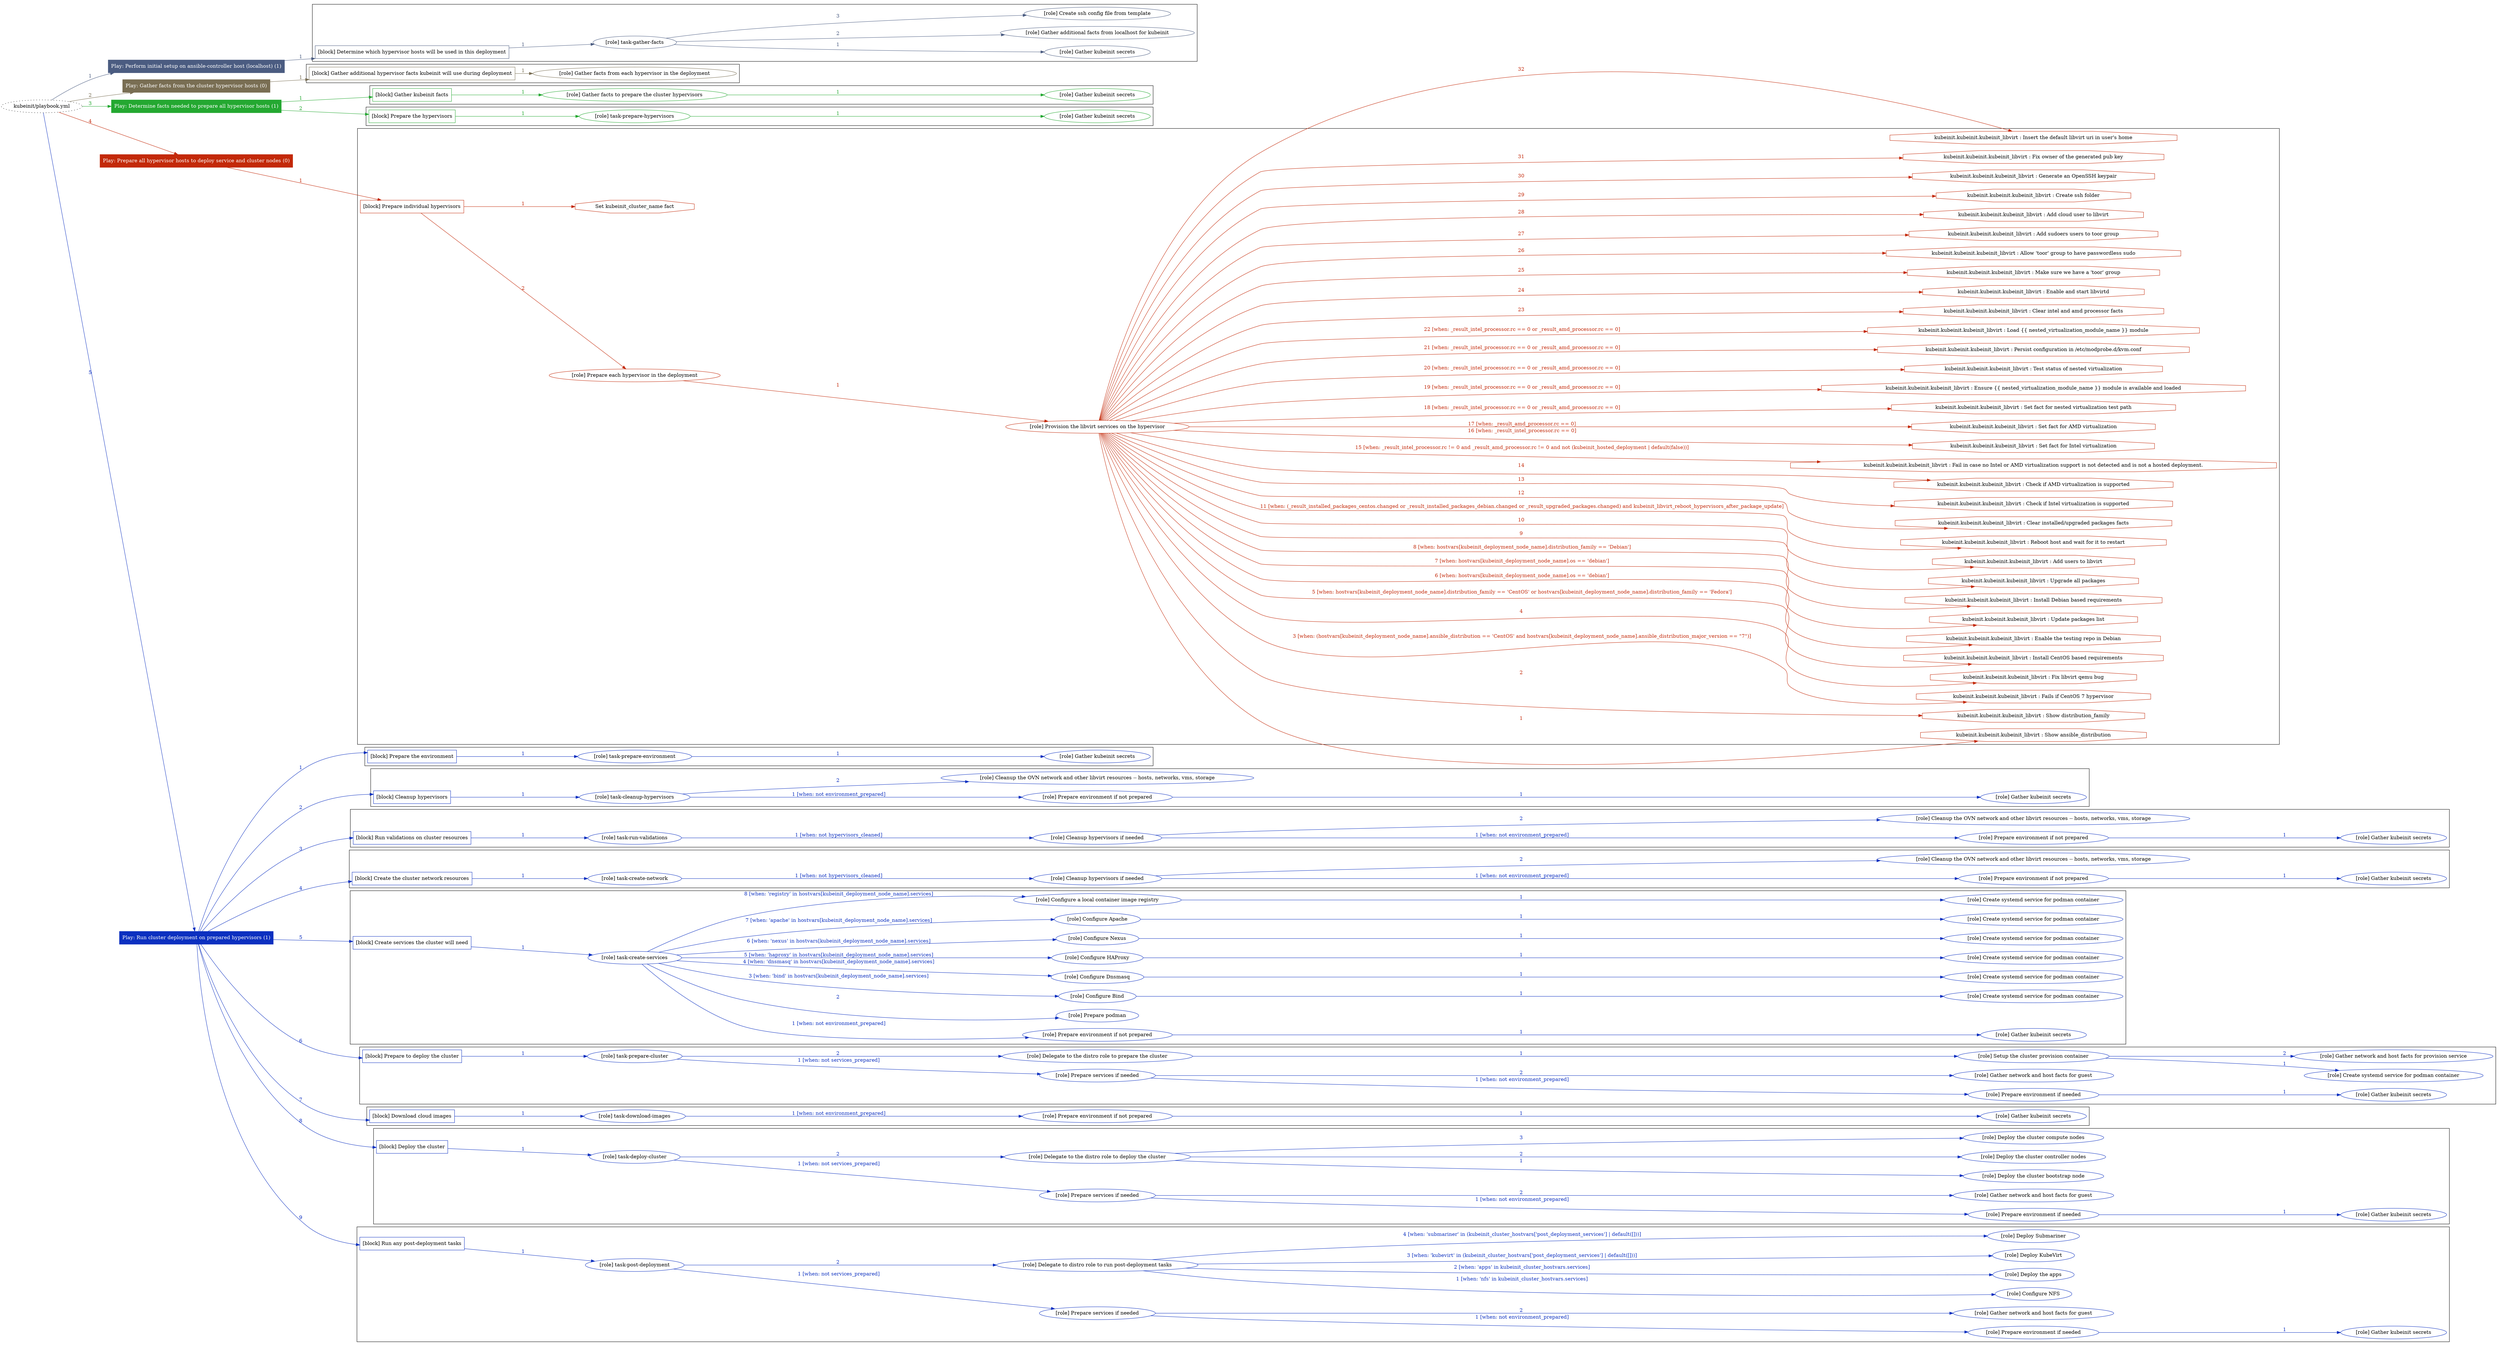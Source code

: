 digraph {
	graph [concentrate=true ordering=in rankdir=LR ratio=fill]
	edge [esep=5 sep=10]
	"kubeinit/playbook.yml" [URL="/home/runner/work/kubeinit/kubeinit/kubeinit/playbook.yml" id=playbook_d498d191 style=dotted]
	"kubeinit/playbook.yml" -> play_007fcd82 [label="1 " color="#4b5c81" fontcolor="#4b5c81" id=edge_80d670be labeltooltip="1 " tooltip="1 "]
	subgraph "Play: Perform initial setup on ansible-controller host (localhost) (1)" {
		play_007fcd82 [label="Play: Perform initial setup on ansible-controller host (localhost) (1)" URL="/home/runner/work/kubeinit/kubeinit/kubeinit/playbook.yml" color="#4b5c81" fontcolor="#ffffff" id=play_007fcd82 shape=box style=filled tooltip=localhost]
		play_007fcd82 -> block_f769d55e [label=1 color="#4b5c81" fontcolor="#4b5c81" id=edge_1bd94d0e labeltooltip=1 tooltip=1]
		subgraph cluster_block_f769d55e {
			block_f769d55e [label="[block] Determine which hypervisor hosts will be used in this deployment" URL="/home/runner/work/kubeinit/kubeinit/kubeinit/playbook.yml" color="#4b5c81" id=block_f769d55e labeltooltip="Determine which hypervisor hosts will be used in this deployment" shape=box tooltip="Determine which hypervisor hosts will be used in this deployment"]
			block_f769d55e -> role_6f7d7a9a [label="1 " color="#4b5c81" fontcolor="#4b5c81" id=edge_ce8bd10f labeltooltip="1 " tooltip="1 "]
			subgraph "task-gather-facts" {
				role_6f7d7a9a [label="[role] task-gather-facts" URL="/home/runner/work/kubeinit/kubeinit/kubeinit/playbook.yml" color="#4b5c81" id=role_6f7d7a9a tooltip="task-gather-facts"]
				role_6f7d7a9a -> role_5cd033b8 [label="1 " color="#4b5c81" fontcolor="#4b5c81" id=edge_65e26404 labeltooltip="1 " tooltip="1 "]
				subgraph "Gather kubeinit secrets" {
					role_5cd033b8 [label="[role] Gather kubeinit secrets" URL="/home/runner/.ansible/collections/ansible_collections/kubeinit/kubeinit/roles/kubeinit_prepare/tasks/build_hypervisors_group.yml" color="#4b5c81" id=role_5cd033b8 tooltip="Gather kubeinit secrets"]
				}
				role_6f7d7a9a -> role_37ad9c25 [label="2 " color="#4b5c81" fontcolor="#4b5c81" id=edge_1c678441 labeltooltip="2 " tooltip="2 "]
				subgraph "Gather additional facts from localhost for kubeinit" {
					role_37ad9c25 [label="[role] Gather additional facts from localhost for kubeinit" URL="/home/runner/.ansible/collections/ansible_collections/kubeinit/kubeinit/roles/kubeinit_prepare/tasks/build_hypervisors_group.yml" color="#4b5c81" id=role_37ad9c25 tooltip="Gather additional facts from localhost for kubeinit"]
				}
				role_6f7d7a9a -> role_a348fd72 [label="3 " color="#4b5c81" fontcolor="#4b5c81" id=edge_296e8cbc labeltooltip="3 " tooltip="3 "]
				subgraph "Create ssh config file from template" {
					role_a348fd72 [label="[role] Create ssh config file from template" URL="/home/runner/.ansible/collections/ansible_collections/kubeinit/kubeinit/roles/kubeinit_prepare/tasks/build_hypervisors_group.yml" color="#4b5c81" id=role_a348fd72 tooltip="Create ssh config file from template"]
				}
			}
		}
	}
	"kubeinit/playbook.yml" -> play_5fd25e50 [label="2 " color="#796e53" fontcolor="#796e53" id=edge_27be8704 labeltooltip="2 " tooltip="2 "]
	subgraph "Play: Gather facts from the cluster hypervisor hosts (0)" {
		play_5fd25e50 [label="Play: Gather facts from the cluster hypervisor hosts (0)" URL="/home/runner/work/kubeinit/kubeinit/kubeinit/playbook.yml" color="#796e53" fontcolor="#ffffff" id=play_5fd25e50 shape=box style=filled tooltip="Play: Gather facts from the cluster hypervisor hosts (0)"]
		play_5fd25e50 -> block_3e799afa [label=1 color="#796e53" fontcolor="#796e53" id=edge_45b775e2 labeltooltip=1 tooltip=1]
		subgraph cluster_block_3e799afa {
			block_3e799afa [label="[block] Gather additional hypervisor facts kubeinit will use during deployment" URL="/home/runner/work/kubeinit/kubeinit/kubeinit/playbook.yml" color="#796e53" id=block_3e799afa labeltooltip="Gather additional hypervisor facts kubeinit will use during deployment" shape=box tooltip="Gather additional hypervisor facts kubeinit will use during deployment"]
			block_3e799afa -> role_c8706c89 [label="1 " color="#796e53" fontcolor="#796e53" id=edge_a1b53287 labeltooltip="1 " tooltip="1 "]
			subgraph "Gather facts from each hypervisor in the deployment" {
				role_c8706c89 [label="[role] Gather facts from each hypervisor in the deployment" URL="/home/runner/work/kubeinit/kubeinit/kubeinit/playbook.yml" color="#796e53" id=role_c8706c89 tooltip="Gather facts from each hypervisor in the deployment"]
			}
		}
	}
	"kubeinit/playbook.yml" -> play_6ae8b2aa [label="3 " color="#24a831" fontcolor="#24a831" id=edge_ebeaae97 labeltooltip="3 " tooltip="3 "]
	subgraph "Play: Determine facts needed to prepare all hypervisor hosts (1)" {
		play_6ae8b2aa [label="Play: Determine facts needed to prepare all hypervisor hosts (1)" URL="/home/runner/work/kubeinit/kubeinit/kubeinit/playbook.yml" color="#24a831" fontcolor="#ffffff" id=play_6ae8b2aa shape=box style=filled tooltip=localhost]
		play_6ae8b2aa -> block_03b069ae [label=1 color="#24a831" fontcolor="#24a831" id=edge_99cbe439 labeltooltip=1 tooltip=1]
		subgraph cluster_block_03b069ae {
			block_03b069ae [label="[block] Gather kubeinit facts" URL="/home/runner/work/kubeinit/kubeinit/kubeinit/playbook.yml" color="#24a831" id=block_03b069ae labeltooltip="Gather kubeinit facts" shape=box tooltip="Gather kubeinit facts"]
			block_03b069ae -> role_d39c5058 [label="1 " color="#24a831" fontcolor="#24a831" id=edge_0b281680 labeltooltip="1 " tooltip="1 "]
			subgraph "Gather facts to prepare the cluster hypervisors" {
				role_d39c5058 [label="[role] Gather facts to prepare the cluster hypervisors" URL="/home/runner/work/kubeinit/kubeinit/kubeinit/playbook.yml" color="#24a831" id=role_d39c5058 tooltip="Gather facts to prepare the cluster hypervisors"]
				role_d39c5058 -> role_d0ec6fdd [label="1 " color="#24a831" fontcolor="#24a831" id=edge_5854800b labeltooltip="1 " tooltip="1 "]
				subgraph "Gather kubeinit secrets" {
					role_d0ec6fdd [label="[role] Gather kubeinit secrets" URL="/home/runner/.ansible/collections/ansible_collections/kubeinit/kubeinit/roles/kubeinit_prepare/tasks/gather_kubeinit_facts.yml" color="#24a831" id=role_d0ec6fdd tooltip="Gather kubeinit secrets"]
				}
			}
		}
		play_6ae8b2aa -> block_993dbf7b [label=2 color="#24a831" fontcolor="#24a831" id=edge_817a9a6a labeltooltip=2 tooltip=2]
		subgraph cluster_block_993dbf7b {
			block_993dbf7b [label="[block] Prepare the hypervisors" URL="/home/runner/work/kubeinit/kubeinit/kubeinit/playbook.yml" color="#24a831" id=block_993dbf7b labeltooltip="Prepare the hypervisors" shape=box tooltip="Prepare the hypervisors"]
			block_993dbf7b -> role_f415c561 [label="1 " color="#24a831" fontcolor="#24a831" id=edge_78cd0378 labeltooltip="1 " tooltip="1 "]
			subgraph "task-prepare-hypervisors" {
				role_f415c561 [label="[role] task-prepare-hypervisors" URL="/home/runner/work/kubeinit/kubeinit/kubeinit/playbook.yml" color="#24a831" id=role_f415c561 tooltip="task-prepare-hypervisors"]
				role_f415c561 -> role_6a627c33 [label="1 " color="#24a831" fontcolor="#24a831" id=edge_f34c4f7d labeltooltip="1 " tooltip="1 "]
				subgraph "Gather kubeinit secrets" {
					role_6a627c33 [label="[role] Gather kubeinit secrets" URL="/home/runner/.ansible/collections/ansible_collections/kubeinit/kubeinit/roles/kubeinit_prepare/tasks/gather_kubeinit_facts.yml" color="#24a831" id=role_6a627c33 tooltip="Gather kubeinit secrets"]
				}
			}
		}
	}
	"kubeinit/playbook.yml" -> play_b3ab64b7 [label="4 " color="#c32909" fontcolor="#c32909" id=edge_17e6fdda labeltooltip="4 " tooltip="4 "]
	subgraph "Play: Prepare all hypervisor hosts to deploy service and cluster nodes (0)" {
		play_b3ab64b7 [label="Play: Prepare all hypervisor hosts to deploy service and cluster nodes (0)" URL="/home/runner/work/kubeinit/kubeinit/kubeinit/playbook.yml" color="#c32909" fontcolor="#ffffff" id=play_b3ab64b7 shape=box style=filled tooltip="Play: Prepare all hypervisor hosts to deploy service and cluster nodes (0)"]
		play_b3ab64b7 -> block_b7fa4108 [label=1 color="#c32909" fontcolor="#c32909" id=edge_21fe7da2 labeltooltip=1 tooltip=1]
		subgraph cluster_block_b7fa4108 {
			block_b7fa4108 [label="[block] Prepare individual hypervisors" URL="/home/runner/work/kubeinit/kubeinit/kubeinit/playbook.yml" color="#c32909" id=block_b7fa4108 labeltooltip="Prepare individual hypervisors" shape=box tooltip="Prepare individual hypervisors"]
			block_b7fa4108 -> role_bcc8ffb6 [label="2 " color="#c32909" fontcolor="#c32909" id=edge_4d602d19 labeltooltip="2 " tooltip="2 "]
			subgraph "Prepare each hypervisor in the deployment" {
				role_bcc8ffb6 [label="[role] Prepare each hypervisor in the deployment" URL="/home/runner/work/kubeinit/kubeinit/kubeinit/playbook.yml" color="#c32909" id=role_bcc8ffb6 tooltip="Prepare each hypervisor in the deployment"]
				role_bcc8ffb6 -> role_2a81415c [label="1 " color="#c32909" fontcolor="#c32909" id=edge_ce414ba3 labeltooltip="1 " tooltip="1 "]
				subgraph "Provision the libvirt services on the hypervisor" {
					role_2a81415c [label="[role] Provision the libvirt services on the hypervisor" URL="/home/runner/.ansible/collections/ansible_collections/kubeinit/kubeinit/roles/kubeinit_prepare/tasks/prepare_hypervisor.yml" color="#c32909" id=role_2a81415c tooltip="Provision the libvirt services on the hypervisor"]
					task_77d30b8d [label="kubeinit.kubeinit.kubeinit_libvirt : Show ansible_distribution" URL="/home/runner/.ansible/collections/ansible_collections/kubeinit/kubeinit/roles/kubeinit_libvirt/tasks/main.yml" color="#c32909" id=task_77d30b8d shape=octagon tooltip="kubeinit.kubeinit.kubeinit_libvirt : Show ansible_distribution"]
					role_2a81415c -> task_77d30b8d [label="1 " color="#c32909" fontcolor="#c32909" id=edge_5308bf38 labeltooltip="1 " tooltip="1 "]
					task_fdd06974 [label="kubeinit.kubeinit.kubeinit_libvirt : Show distribution_family" URL="/home/runner/.ansible/collections/ansible_collections/kubeinit/kubeinit/roles/kubeinit_libvirt/tasks/main.yml" color="#c32909" id=task_fdd06974 shape=octagon tooltip="kubeinit.kubeinit.kubeinit_libvirt : Show distribution_family"]
					role_2a81415c -> task_fdd06974 [label="2 " color="#c32909" fontcolor="#c32909" id=edge_c93a57fd labeltooltip="2 " tooltip="2 "]
					task_0cc748d3 [label="kubeinit.kubeinit.kubeinit_libvirt : Fails if CentOS 7 hypervisor" URL="/home/runner/.ansible/collections/ansible_collections/kubeinit/kubeinit/roles/kubeinit_libvirt/tasks/main.yml" color="#c32909" id=task_0cc748d3 shape=octagon tooltip="kubeinit.kubeinit.kubeinit_libvirt : Fails if CentOS 7 hypervisor"]
					role_2a81415c -> task_0cc748d3 [label="3 [when: (hostvars[kubeinit_deployment_node_name].ansible_distribution == 'CentOS' and hostvars[kubeinit_deployment_node_name].ansible_distribution_major_version == \"7\")]" color="#c32909" fontcolor="#c32909" id=edge_a56bd309 labeltooltip="3 [when: (hostvars[kubeinit_deployment_node_name].ansible_distribution == 'CentOS' and hostvars[kubeinit_deployment_node_name].ansible_distribution_major_version == \"7\")]" tooltip="3 [when: (hostvars[kubeinit_deployment_node_name].ansible_distribution == 'CentOS' and hostvars[kubeinit_deployment_node_name].ansible_distribution_major_version == \"7\")]"]
					task_e2a6ce28 [label="kubeinit.kubeinit.kubeinit_libvirt : Fix libvirt qemu bug" URL="/home/runner/.ansible/collections/ansible_collections/kubeinit/kubeinit/roles/kubeinit_libvirt/tasks/main.yml" color="#c32909" id=task_e2a6ce28 shape=octagon tooltip="kubeinit.kubeinit.kubeinit_libvirt : Fix libvirt qemu bug"]
					role_2a81415c -> task_e2a6ce28 [label="4 " color="#c32909" fontcolor="#c32909" id=edge_cff273cd labeltooltip="4 " tooltip="4 "]
					task_08d9f06d [label="kubeinit.kubeinit.kubeinit_libvirt : Install CentOS based requirements" URL="/home/runner/.ansible/collections/ansible_collections/kubeinit/kubeinit/roles/kubeinit_libvirt/tasks/main.yml" color="#c32909" id=task_08d9f06d shape=octagon tooltip="kubeinit.kubeinit.kubeinit_libvirt : Install CentOS based requirements"]
					role_2a81415c -> task_08d9f06d [label="5 [when: hostvars[kubeinit_deployment_node_name].distribution_family == 'CentOS' or hostvars[kubeinit_deployment_node_name].distribution_family == 'Fedora']" color="#c32909" fontcolor="#c32909" id=edge_3c6b11f8 labeltooltip="5 [when: hostvars[kubeinit_deployment_node_name].distribution_family == 'CentOS' or hostvars[kubeinit_deployment_node_name].distribution_family == 'Fedora']" tooltip="5 [when: hostvars[kubeinit_deployment_node_name].distribution_family == 'CentOS' or hostvars[kubeinit_deployment_node_name].distribution_family == 'Fedora']"]
					task_8c925669 [label="kubeinit.kubeinit.kubeinit_libvirt : Enable the testing repo in Debian" URL="/home/runner/.ansible/collections/ansible_collections/kubeinit/kubeinit/roles/kubeinit_libvirt/tasks/main.yml" color="#c32909" id=task_8c925669 shape=octagon tooltip="kubeinit.kubeinit.kubeinit_libvirt : Enable the testing repo in Debian"]
					role_2a81415c -> task_8c925669 [label="6 [when: hostvars[kubeinit_deployment_node_name].os == 'debian']" color="#c32909" fontcolor="#c32909" id=edge_a3e2055f labeltooltip="6 [when: hostvars[kubeinit_deployment_node_name].os == 'debian']" tooltip="6 [when: hostvars[kubeinit_deployment_node_name].os == 'debian']"]
					task_43ac2db6 [label="kubeinit.kubeinit.kubeinit_libvirt : Update packages list" URL="/home/runner/.ansible/collections/ansible_collections/kubeinit/kubeinit/roles/kubeinit_libvirt/tasks/main.yml" color="#c32909" id=task_43ac2db6 shape=octagon tooltip="kubeinit.kubeinit.kubeinit_libvirt : Update packages list"]
					role_2a81415c -> task_43ac2db6 [label="7 [when: hostvars[kubeinit_deployment_node_name].os == 'debian']" color="#c32909" fontcolor="#c32909" id=edge_0fbbf0c0 labeltooltip="7 [when: hostvars[kubeinit_deployment_node_name].os == 'debian']" tooltip="7 [when: hostvars[kubeinit_deployment_node_name].os == 'debian']"]
					task_ddd5d1e7 [label="kubeinit.kubeinit.kubeinit_libvirt : Install Debian based requirements" URL="/home/runner/.ansible/collections/ansible_collections/kubeinit/kubeinit/roles/kubeinit_libvirt/tasks/main.yml" color="#c32909" id=task_ddd5d1e7 shape=octagon tooltip="kubeinit.kubeinit.kubeinit_libvirt : Install Debian based requirements"]
					role_2a81415c -> task_ddd5d1e7 [label="8 [when: hostvars[kubeinit_deployment_node_name].distribution_family == 'Debian']" color="#c32909" fontcolor="#c32909" id=edge_6ca0b291 labeltooltip="8 [when: hostvars[kubeinit_deployment_node_name].distribution_family == 'Debian']" tooltip="8 [when: hostvars[kubeinit_deployment_node_name].distribution_family == 'Debian']"]
					task_f7eaaa53 [label="kubeinit.kubeinit.kubeinit_libvirt : Upgrade all packages" URL="/home/runner/.ansible/collections/ansible_collections/kubeinit/kubeinit/roles/kubeinit_libvirt/tasks/main.yml" color="#c32909" id=task_f7eaaa53 shape=octagon tooltip="kubeinit.kubeinit.kubeinit_libvirt : Upgrade all packages"]
					role_2a81415c -> task_f7eaaa53 [label="9 " color="#c32909" fontcolor="#c32909" id=edge_ff3644a4 labeltooltip="9 " tooltip="9 "]
					task_d019a3df [label="kubeinit.kubeinit.kubeinit_libvirt : Add users to libvirt" URL="/home/runner/.ansible/collections/ansible_collections/kubeinit/kubeinit/roles/kubeinit_libvirt/tasks/main.yml" color="#c32909" id=task_d019a3df shape=octagon tooltip="kubeinit.kubeinit.kubeinit_libvirt : Add users to libvirt"]
					role_2a81415c -> task_d019a3df [label="10 " color="#c32909" fontcolor="#c32909" id=edge_e7de71a5 labeltooltip="10 " tooltip="10 "]
					task_98ec981a [label="kubeinit.kubeinit.kubeinit_libvirt : Reboot host and wait for it to restart" URL="/home/runner/.ansible/collections/ansible_collections/kubeinit/kubeinit/roles/kubeinit_libvirt/tasks/main.yml" color="#c32909" id=task_98ec981a shape=octagon tooltip="kubeinit.kubeinit.kubeinit_libvirt : Reboot host and wait for it to restart"]
					role_2a81415c -> task_98ec981a [label="11 [when: (_result_installed_packages_centos.changed or _result_installed_packages_debian.changed or _result_upgraded_packages.changed) and kubeinit_libvirt_reboot_hypervisors_after_package_update]" color="#c32909" fontcolor="#c32909" id=edge_5a102ece labeltooltip="11 [when: (_result_installed_packages_centos.changed or _result_installed_packages_debian.changed or _result_upgraded_packages.changed) and kubeinit_libvirt_reboot_hypervisors_after_package_update]" tooltip="11 [when: (_result_installed_packages_centos.changed or _result_installed_packages_debian.changed or _result_upgraded_packages.changed) and kubeinit_libvirt_reboot_hypervisors_after_package_update]"]
					task_28e00453 [label="kubeinit.kubeinit.kubeinit_libvirt : Clear installed/upgraded packages facts" URL="/home/runner/.ansible/collections/ansible_collections/kubeinit/kubeinit/roles/kubeinit_libvirt/tasks/main.yml" color="#c32909" id=task_28e00453 shape=octagon tooltip="kubeinit.kubeinit.kubeinit_libvirt : Clear installed/upgraded packages facts"]
					role_2a81415c -> task_28e00453 [label="12 " color="#c32909" fontcolor="#c32909" id=edge_dda76cc7 labeltooltip="12 " tooltip="12 "]
					task_3d06803e [label="kubeinit.kubeinit.kubeinit_libvirt : Check if Intel virtualization is supported" URL="/home/runner/.ansible/collections/ansible_collections/kubeinit/kubeinit/roles/kubeinit_libvirt/tasks/main.yml" color="#c32909" id=task_3d06803e shape=octagon tooltip="kubeinit.kubeinit.kubeinit_libvirt : Check if Intel virtualization is supported"]
					role_2a81415c -> task_3d06803e [label="13 " color="#c32909" fontcolor="#c32909" id=edge_e7d22f52 labeltooltip="13 " tooltip="13 "]
					task_313a4819 [label="kubeinit.kubeinit.kubeinit_libvirt : Check if AMD virtualization is supported" URL="/home/runner/.ansible/collections/ansible_collections/kubeinit/kubeinit/roles/kubeinit_libvirt/tasks/main.yml" color="#c32909" id=task_313a4819 shape=octagon tooltip="kubeinit.kubeinit.kubeinit_libvirt : Check if AMD virtualization is supported"]
					role_2a81415c -> task_313a4819 [label="14 " color="#c32909" fontcolor="#c32909" id=edge_52ec5946 labeltooltip="14 " tooltip="14 "]
					task_5770a7f5 [label="kubeinit.kubeinit.kubeinit_libvirt : Fail in case no Intel or AMD virtualization support is not detected and is not a hosted deployment." URL="/home/runner/.ansible/collections/ansible_collections/kubeinit/kubeinit/roles/kubeinit_libvirt/tasks/main.yml" color="#c32909" id=task_5770a7f5 shape=octagon tooltip="kubeinit.kubeinit.kubeinit_libvirt : Fail in case no Intel or AMD virtualization support is not detected and is not a hosted deployment."]
					role_2a81415c -> task_5770a7f5 [label="15 [when: _result_intel_processor.rc != 0 and _result_amd_processor.rc != 0 and not (kubeinit_hosted_deployment | default(false))]" color="#c32909" fontcolor="#c32909" id=edge_8c70a986 labeltooltip="15 [when: _result_intel_processor.rc != 0 and _result_amd_processor.rc != 0 and not (kubeinit_hosted_deployment | default(false))]" tooltip="15 [when: _result_intel_processor.rc != 0 and _result_amd_processor.rc != 0 and not (kubeinit_hosted_deployment | default(false))]"]
					task_70939df7 [label="kubeinit.kubeinit.kubeinit_libvirt : Set fact for Intel virtualization" URL="/home/runner/.ansible/collections/ansible_collections/kubeinit/kubeinit/roles/kubeinit_libvirt/tasks/main.yml" color="#c32909" id=task_70939df7 shape=octagon tooltip="kubeinit.kubeinit.kubeinit_libvirt : Set fact for Intel virtualization"]
					role_2a81415c -> task_70939df7 [label="16 [when: _result_intel_processor.rc == 0]" color="#c32909" fontcolor="#c32909" id=edge_58659e3d labeltooltip="16 [when: _result_intel_processor.rc == 0]" tooltip="16 [when: _result_intel_processor.rc == 0]"]
					task_56539c60 [label="kubeinit.kubeinit.kubeinit_libvirt : Set fact for AMD virtualization" URL="/home/runner/.ansible/collections/ansible_collections/kubeinit/kubeinit/roles/kubeinit_libvirt/tasks/main.yml" color="#c32909" id=task_56539c60 shape=octagon tooltip="kubeinit.kubeinit.kubeinit_libvirt : Set fact for AMD virtualization"]
					role_2a81415c -> task_56539c60 [label="17 [when: _result_amd_processor.rc == 0]" color="#c32909" fontcolor="#c32909" id=edge_33bc0a2f labeltooltip="17 [when: _result_amd_processor.rc == 0]" tooltip="17 [when: _result_amd_processor.rc == 0]"]
					task_18102642 [label="kubeinit.kubeinit.kubeinit_libvirt : Set fact for nested virtualization test path" URL="/home/runner/.ansible/collections/ansible_collections/kubeinit/kubeinit/roles/kubeinit_libvirt/tasks/main.yml" color="#c32909" id=task_18102642 shape=octagon tooltip="kubeinit.kubeinit.kubeinit_libvirt : Set fact for nested virtualization test path"]
					role_2a81415c -> task_18102642 [label="18 [when: _result_intel_processor.rc == 0 or _result_amd_processor.rc == 0]" color="#c32909" fontcolor="#c32909" id=edge_7eadae0c labeltooltip="18 [when: _result_intel_processor.rc == 0 or _result_amd_processor.rc == 0]" tooltip="18 [when: _result_intel_processor.rc == 0 or _result_amd_processor.rc == 0]"]
					task_10ccd916 [label="kubeinit.kubeinit.kubeinit_libvirt : Ensure {{ nested_virtualization_module_name }} module is available and loaded" URL="/home/runner/.ansible/collections/ansible_collections/kubeinit/kubeinit/roles/kubeinit_libvirt/tasks/main.yml" color="#c32909" id=task_10ccd916 shape=octagon tooltip="kubeinit.kubeinit.kubeinit_libvirt : Ensure {{ nested_virtualization_module_name }} module is available and loaded"]
					role_2a81415c -> task_10ccd916 [label="19 [when: _result_intel_processor.rc == 0 or _result_amd_processor.rc == 0]" color="#c32909" fontcolor="#c32909" id=edge_8cbbf9ce labeltooltip="19 [when: _result_intel_processor.rc == 0 or _result_amd_processor.rc == 0]" tooltip="19 [when: _result_intel_processor.rc == 0 or _result_amd_processor.rc == 0]"]
					task_dba0b163 [label="kubeinit.kubeinit.kubeinit_libvirt : Test status of nested virtualization" URL="/home/runner/.ansible/collections/ansible_collections/kubeinit/kubeinit/roles/kubeinit_libvirt/tasks/main.yml" color="#c32909" id=task_dba0b163 shape=octagon tooltip="kubeinit.kubeinit.kubeinit_libvirt : Test status of nested virtualization"]
					role_2a81415c -> task_dba0b163 [label="20 [when: _result_intel_processor.rc == 0 or _result_amd_processor.rc == 0]" color="#c32909" fontcolor="#c32909" id=edge_7f27c9b9 labeltooltip="20 [when: _result_intel_processor.rc == 0 or _result_amd_processor.rc == 0]" tooltip="20 [when: _result_intel_processor.rc == 0 or _result_amd_processor.rc == 0]"]
					task_6b963c2f [label="kubeinit.kubeinit.kubeinit_libvirt : Persist configuration in /etc/modprobe.d/kvm.conf" URL="/home/runner/.ansible/collections/ansible_collections/kubeinit/kubeinit/roles/kubeinit_libvirt/tasks/main.yml" color="#c32909" id=task_6b963c2f shape=octagon tooltip="kubeinit.kubeinit.kubeinit_libvirt : Persist configuration in /etc/modprobe.d/kvm.conf"]
					role_2a81415c -> task_6b963c2f [label="21 [when: _result_intel_processor.rc == 0 or _result_amd_processor.rc == 0]" color="#c32909" fontcolor="#c32909" id=edge_594567c5 labeltooltip="21 [when: _result_intel_processor.rc == 0 or _result_amd_processor.rc == 0]" tooltip="21 [when: _result_intel_processor.rc == 0 or _result_amd_processor.rc == 0]"]
					task_3a772a70 [label="kubeinit.kubeinit.kubeinit_libvirt : Load {{ nested_virtualization_module_name }} module" URL="/home/runner/.ansible/collections/ansible_collections/kubeinit/kubeinit/roles/kubeinit_libvirt/tasks/main.yml" color="#c32909" id=task_3a772a70 shape=octagon tooltip="kubeinit.kubeinit.kubeinit_libvirt : Load {{ nested_virtualization_module_name }} module"]
					role_2a81415c -> task_3a772a70 [label="22 [when: _result_intel_processor.rc == 0 or _result_amd_processor.rc == 0]" color="#c32909" fontcolor="#c32909" id=edge_e08bb39c labeltooltip="22 [when: _result_intel_processor.rc == 0 or _result_amd_processor.rc == 0]" tooltip="22 [when: _result_intel_processor.rc == 0 or _result_amd_processor.rc == 0]"]
					task_4902b860 [label="kubeinit.kubeinit.kubeinit_libvirt : Clear intel and amd processor facts" URL="/home/runner/.ansible/collections/ansible_collections/kubeinit/kubeinit/roles/kubeinit_libvirt/tasks/main.yml" color="#c32909" id=task_4902b860 shape=octagon tooltip="kubeinit.kubeinit.kubeinit_libvirt : Clear intel and amd processor facts"]
					role_2a81415c -> task_4902b860 [label="23 " color="#c32909" fontcolor="#c32909" id=edge_5f609db5 labeltooltip="23 " tooltip="23 "]
					task_ac68cfd8 [label="kubeinit.kubeinit.kubeinit_libvirt : Enable and start libvirtd" URL="/home/runner/.ansible/collections/ansible_collections/kubeinit/kubeinit/roles/kubeinit_libvirt/tasks/main.yml" color="#c32909" id=task_ac68cfd8 shape=octagon tooltip="kubeinit.kubeinit.kubeinit_libvirt : Enable and start libvirtd"]
					role_2a81415c -> task_ac68cfd8 [label="24 " color="#c32909" fontcolor="#c32909" id=edge_c94ea638 labeltooltip="24 " tooltip="24 "]
					task_f5a10103 [label="kubeinit.kubeinit.kubeinit_libvirt : Make sure we have a 'toor' group" URL="/home/runner/.ansible/collections/ansible_collections/kubeinit/kubeinit/roles/kubeinit_libvirt/tasks/60_create_cloud_user.yml" color="#c32909" id=task_f5a10103 shape=octagon tooltip="kubeinit.kubeinit.kubeinit_libvirt : Make sure we have a 'toor' group"]
					role_2a81415c -> task_f5a10103 [label="25 " color="#c32909" fontcolor="#c32909" id=edge_807dddcd labeltooltip="25 " tooltip="25 "]
					task_17f57c5d [label="kubeinit.kubeinit.kubeinit_libvirt : Allow 'toor' group to have passwordless sudo" URL="/home/runner/.ansible/collections/ansible_collections/kubeinit/kubeinit/roles/kubeinit_libvirt/tasks/60_create_cloud_user.yml" color="#c32909" id=task_17f57c5d shape=octagon tooltip="kubeinit.kubeinit.kubeinit_libvirt : Allow 'toor' group to have passwordless sudo"]
					role_2a81415c -> task_17f57c5d [label="26 " color="#c32909" fontcolor="#c32909" id=edge_11d98d15 labeltooltip="26 " tooltip="26 "]
					task_95b839f2 [label="kubeinit.kubeinit.kubeinit_libvirt : Add sudoers users to toor group" URL="/home/runner/.ansible/collections/ansible_collections/kubeinit/kubeinit/roles/kubeinit_libvirt/tasks/60_create_cloud_user.yml" color="#c32909" id=task_95b839f2 shape=octagon tooltip="kubeinit.kubeinit.kubeinit_libvirt : Add sudoers users to toor group"]
					role_2a81415c -> task_95b839f2 [label="27 " color="#c32909" fontcolor="#c32909" id=edge_5c86bf8b labeltooltip="27 " tooltip="27 "]
					task_a4fa7a8b [label="kubeinit.kubeinit.kubeinit_libvirt : Add cloud user to libvirt" URL="/home/runner/.ansible/collections/ansible_collections/kubeinit/kubeinit/roles/kubeinit_libvirt/tasks/60_create_cloud_user.yml" color="#c32909" id=task_a4fa7a8b shape=octagon tooltip="kubeinit.kubeinit.kubeinit_libvirt : Add cloud user to libvirt"]
					role_2a81415c -> task_a4fa7a8b [label="28 " color="#c32909" fontcolor="#c32909" id=edge_7bb7040c labeltooltip="28 " tooltip="28 "]
					task_2c2eb028 [label="kubeinit.kubeinit.kubeinit_libvirt : Create ssh folder" URL="/home/runner/.ansible/collections/ansible_collections/kubeinit/kubeinit/roles/kubeinit_libvirt/tasks/60_create_cloud_user.yml" color="#c32909" id=task_2c2eb028 shape=octagon tooltip="kubeinit.kubeinit.kubeinit_libvirt : Create ssh folder"]
					role_2a81415c -> task_2c2eb028 [label="29 " color="#c32909" fontcolor="#c32909" id=edge_fba130be labeltooltip="29 " tooltip="29 "]
					task_81edbf8d [label="kubeinit.kubeinit.kubeinit_libvirt : Generate an OpenSSH keypair" URL="/home/runner/.ansible/collections/ansible_collections/kubeinit/kubeinit/roles/kubeinit_libvirt/tasks/60_create_cloud_user.yml" color="#c32909" id=task_81edbf8d shape=octagon tooltip="kubeinit.kubeinit.kubeinit_libvirt : Generate an OpenSSH keypair"]
					role_2a81415c -> task_81edbf8d [label="30 " color="#c32909" fontcolor="#c32909" id=edge_ae1e0d8e labeltooltip="30 " tooltip="30 "]
					task_85e66671 [label="kubeinit.kubeinit.kubeinit_libvirt : Fix owner of the generated pub key" URL="/home/runner/.ansible/collections/ansible_collections/kubeinit/kubeinit/roles/kubeinit_libvirt/tasks/60_create_cloud_user.yml" color="#c32909" id=task_85e66671 shape=octagon tooltip="kubeinit.kubeinit.kubeinit_libvirt : Fix owner of the generated pub key"]
					role_2a81415c -> task_85e66671 [label="31 " color="#c32909" fontcolor="#c32909" id=edge_9196d73e labeltooltip="31 " tooltip="31 "]
					task_c784c2a1 [label="kubeinit.kubeinit.kubeinit_libvirt : Insert the default libvirt uri in user's home" URL="/home/runner/.ansible/collections/ansible_collections/kubeinit/kubeinit/roles/kubeinit_libvirt/tasks/60_create_cloud_user.yml" color="#c32909" id=task_c784c2a1 shape=octagon tooltip="kubeinit.kubeinit.kubeinit_libvirt : Insert the default libvirt uri in user's home"]
					role_2a81415c -> task_c784c2a1 [label="32 " color="#c32909" fontcolor="#c32909" id=edge_e2d8fcfb labeltooltip="32 " tooltip="32 "]
				}
			}
			task_6d26f5d1 [label="Set kubeinit_cluster_name fact" URL="/home/runner/work/kubeinit/kubeinit/kubeinit/playbook.yml" color="#c32909" id=task_6d26f5d1 shape=octagon tooltip="Set kubeinit_cluster_name fact"]
			block_b7fa4108 -> task_6d26f5d1 [label="1 " color="#c32909" fontcolor="#c32909" id=edge_98be67b4 labeltooltip="1 " tooltip="1 "]
		}
	}
	"kubeinit/playbook.yml" -> play_5db43209 [label="5 " color="#0c30c0" fontcolor="#0c30c0" id=edge_46bb9dad labeltooltip="5 " tooltip="5 "]
	subgraph "Play: Run cluster deployment on prepared hypervisors (1)" {
		play_5db43209 [label="Play: Run cluster deployment on prepared hypervisors (1)" URL="/home/runner/work/kubeinit/kubeinit/kubeinit/playbook.yml" color="#0c30c0" fontcolor="#ffffff" id=play_5db43209 shape=box style=filled tooltip=localhost]
		play_5db43209 -> block_f297e934 [label=1 color="#0c30c0" fontcolor="#0c30c0" id=edge_a6c06081 labeltooltip=1 tooltip=1]
		subgraph cluster_block_f297e934 {
			block_f297e934 [label="[block] Prepare the environment" URL="/home/runner/work/kubeinit/kubeinit/kubeinit/playbook.yml" color="#0c30c0" id=block_f297e934 labeltooltip="Prepare the environment" shape=box tooltip="Prepare the environment"]
			block_f297e934 -> role_df17f77f [label="1 " color="#0c30c0" fontcolor="#0c30c0" id=edge_0ebf715c labeltooltip="1 " tooltip="1 "]
			subgraph "task-prepare-environment" {
				role_df17f77f [label="[role] task-prepare-environment" URL="/home/runner/work/kubeinit/kubeinit/kubeinit/playbook.yml" color="#0c30c0" id=role_df17f77f tooltip="task-prepare-environment"]
				role_df17f77f -> role_686cac1d [label="1 " color="#0c30c0" fontcolor="#0c30c0" id=edge_b8f8db86 labeltooltip="1 " tooltip="1 "]
				subgraph "Gather kubeinit secrets" {
					role_686cac1d [label="[role] Gather kubeinit secrets" URL="/home/runner/.ansible/collections/ansible_collections/kubeinit/kubeinit/roles/kubeinit_prepare/tasks/gather_kubeinit_facts.yml" color="#0c30c0" id=role_686cac1d tooltip="Gather kubeinit secrets"]
				}
			}
		}
		play_5db43209 -> block_9ba57fa1 [label=2 color="#0c30c0" fontcolor="#0c30c0" id=edge_4ace9503 labeltooltip=2 tooltip=2]
		subgraph cluster_block_9ba57fa1 {
			block_9ba57fa1 [label="[block] Cleanup hypervisors" URL="/home/runner/work/kubeinit/kubeinit/kubeinit/playbook.yml" color="#0c30c0" id=block_9ba57fa1 labeltooltip="Cleanup hypervisors" shape=box tooltip="Cleanup hypervisors"]
			block_9ba57fa1 -> role_200a61c3 [label="1 " color="#0c30c0" fontcolor="#0c30c0" id=edge_42a08d73 labeltooltip="1 " tooltip="1 "]
			subgraph "task-cleanup-hypervisors" {
				role_200a61c3 [label="[role] task-cleanup-hypervisors" URL="/home/runner/work/kubeinit/kubeinit/kubeinit/playbook.yml" color="#0c30c0" id=role_200a61c3 tooltip="task-cleanup-hypervisors"]
				role_200a61c3 -> role_43fbaca4 [label="1 [when: not environment_prepared]" color="#0c30c0" fontcolor="#0c30c0" id=edge_0bb051bd labeltooltip="1 [when: not environment_prepared]" tooltip="1 [when: not environment_prepared]"]
				subgraph "Prepare environment if not prepared" {
					role_43fbaca4 [label="[role] Prepare environment if not prepared" URL="/home/runner/.ansible/collections/ansible_collections/kubeinit/kubeinit/roles/kubeinit_prepare/tasks/cleanup_hypervisors.yml" color="#0c30c0" id=role_43fbaca4 tooltip="Prepare environment if not prepared"]
					role_43fbaca4 -> role_929398f2 [label="1 " color="#0c30c0" fontcolor="#0c30c0" id=edge_5dde1b85 labeltooltip="1 " tooltip="1 "]
					subgraph "Gather kubeinit secrets" {
						role_929398f2 [label="[role] Gather kubeinit secrets" URL="/home/runner/.ansible/collections/ansible_collections/kubeinit/kubeinit/roles/kubeinit_prepare/tasks/gather_kubeinit_facts.yml" color="#0c30c0" id=role_929398f2 tooltip="Gather kubeinit secrets"]
					}
				}
				role_200a61c3 -> role_3915d60e [label="2 " color="#0c30c0" fontcolor="#0c30c0" id=edge_d629ae24 labeltooltip="2 " tooltip="2 "]
				subgraph "Cleanup the OVN network and other libvirt resources -- hosts, networks, vms, storage" {
					role_3915d60e [label="[role] Cleanup the OVN network and other libvirt resources -- hosts, networks, vms, storage" URL="/home/runner/.ansible/collections/ansible_collections/kubeinit/kubeinit/roles/kubeinit_prepare/tasks/cleanup_hypervisors.yml" color="#0c30c0" id=role_3915d60e tooltip="Cleanup the OVN network and other libvirt resources -- hosts, networks, vms, storage"]
				}
			}
		}
		play_5db43209 -> block_15d80c67 [label=3 color="#0c30c0" fontcolor="#0c30c0" id=edge_a6c6ddd9 labeltooltip=3 tooltip=3]
		subgraph cluster_block_15d80c67 {
			block_15d80c67 [label="[block] Run validations on cluster resources" URL="/home/runner/work/kubeinit/kubeinit/kubeinit/playbook.yml" color="#0c30c0" id=block_15d80c67 labeltooltip="Run validations on cluster resources" shape=box tooltip="Run validations on cluster resources"]
			block_15d80c67 -> role_d0ef3ef4 [label="1 " color="#0c30c0" fontcolor="#0c30c0" id=edge_ee287a10 labeltooltip="1 " tooltip="1 "]
			subgraph "task-run-validations" {
				role_d0ef3ef4 [label="[role] task-run-validations" URL="/home/runner/work/kubeinit/kubeinit/kubeinit/playbook.yml" color="#0c30c0" id=role_d0ef3ef4 tooltip="task-run-validations"]
				role_d0ef3ef4 -> role_edcc4d2b [label="1 [when: not hypervisors_cleaned]" color="#0c30c0" fontcolor="#0c30c0" id=edge_68783efe labeltooltip="1 [when: not hypervisors_cleaned]" tooltip="1 [when: not hypervisors_cleaned]"]
				subgraph "Cleanup hypervisors if needed" {
					role_edcc4d2b [label="[role] Cleanup hypervisors if needed" URL="/home/runner/.ansible/collections/ansible_collections/kubeinit/kubeinit/roles/kubeinit_validations/tasks/main.yml" color="#0c30c0" id=role_edcc4d2b tooltip="Cleanup hypervisors if needed"]
					role_edcc4d2b -> role_70b2ec45 [label="1 [when: not environment_prepared]" color="#0c30c0" fontcolor="#0c30c0" id=edge_bf5f8891 labeltooltip="1 [when: not environment_prepared]" tooltip="1 [when: not environment_prepared]"]
					subgraph "Prepare environment if not prepared" {
						role_70b2ec45 [label="[role] Prepare environment if not prepared" URL="/home/runner/.ansible/collections/ansible_collections/kubeinit/kubeinit/roles/kubeinit_prepare/tasks/cleanup_hypervisors.yml" color="#0c30c0" id=role_70b2ec45 tooltip="Prepare environment if not prepared"]
						role_70b2ec45 -> role_dc96a352 [label="1 " color="#0c30c0" fontcolor="#0c30c0" id=edge_7be229be labeltooltip="1 " tooltip="1 "]
						subgraph "Gather kubeinit secrets" {
							role_dc96a352 [label="[role] Gather kubeinit secrets" URL="/home/runner/.ansible/collections/ansible_collections/kubeinit/kubeinit/roles/kubeinit_prepare/tasks/gather_kubeinit_facts.yml" color="#0c30c0" id=role_dc96a352 tooltip="Gather kubeinit secrets"]
						}
					}
					role_edcc4d2b -> role_df42b6c2 [label="2 " color="#0c30c0" fontcolor="#0c30c0" id=edge_4937e63c labeltooltip="2 " tooltip="2 "]
					subgraph "Cleanup the OVN network and other libvirt resources -- hosts, networks, vms, storage" {
						role_df42b6c2 [label="[role] Cleanup the OVN network and other libvirt resources -- hosts, networks, vms, storage" URL="/home/runner/.ansible/collections/ansible_collections/kubeinit/kubeinit/roles/kubeinit_prepare/tasks/cleanup_hypervisors.yml" color="#0c30c0" id=role_df42b6c2 tooltip="Cleanup the OVN network and other libvirt resources -- hosts, networks, vms, storage"]
					}
				}
			}
		}
		play_5db43209 -> block_d8a22ac6 [label=4 color="#0c30c0" fontcolor="#0c30c0" id=edge_b42a8b1e labeltooltip=4 tooltip=4]
		subgraph cluster_block_d8a22ac6 {
			block_d8a22ac6 [label="[block] Create the cluster network resources" URL="/home/runner/work/kubeinit/kubeinit/kubeinit/playbook.yml" color="#0c30c0" id=block_d8a22ac6 labeltooltip="Create the cluster network resources" shape=box tooltip="Create the cluster network resources"]
			block_d8a22ac6 -> role_c0b8bf2f [label="1 " color="#0c30c0" fontcolor="#0c30c0" id=edge_d86da15b labeltooltip="1 " tooltip="1 "]
			subgraph "task-create-network" {
				role_c0b8bf2f [label="[role] task-create-network" URL="/home/runner/work/kubeinit/kubeinit/kubeinit/playbook.yml" color="#0c30c0" id=role_c0b8bf2f tooltip="task-create-network"]
				role_c0b8bf2f -> role_52fec1b8 [label="1 [when: not hypervisors_cleaned]" color="#0c30c0" fontcolor="#0c30c0" id=edge_386ee130 labeltooltip="1 [when: not hypervisors_cleaned]" tooltip="1 [when: not hypervisors_cleaned]"]
				subgraph "Cleanup hypervisors if needed" {
					role_52fec1b8 [label="[role] Cleanup hypervisors if needed" URL="/home/runner/.ansible/collections/ansible_collections/kubeinit/kubeinit/roles/kubeinit_libvirt/tasks/create_network.yml" color="#0c30c0" id=role_52fec1b8 tooltip="Cleanup hypervisors if needed"]
					role_52fec1b8 -> role_2b6df82a [label="1 [when: not environment_prepared]" color="#0c30c0" fontcolor="#0c30c0" id=edge_72bc68f3 labeltooltip="1 [when: not environment_prepared]" tooltip="1 [when: not environment_prepared]"]
					subgraph "Prepare environment if not prepared" {
						role_2b6df82a [label="[role] Prepare environment if not prepared" URL="/home/runner/.ansible/collections/ansible_collections/kubeinit/kubeinit/roles/kubeinit_prepare/tasks/cleanup_hypervisors.yml" color="#0c30c0" id=role_2b6df82a tooltip="Prepare environment if not prepared"]
						role_2b6df82a -> role_880673c7 [label="1 " color="#0c30c0" fontcolor="#0c30c0" id=edge_52258ef4 labeltooltip="1 " tooltip="1 "]
						subgraph "Gather kubeinit secrets" {
							role_880673c7 [label="[role] Gather kubeinit secrets" URL="/home/runner/.ansible/collections/ansible_collections/kubeinit/kubeinit/roles/kubeinit_prepare/tasks/gather_kubeinit_facts.yml" color="#0c30c0" id=role_880673c7 tooltip="Gather kubeinit secrets"]
						}
					}
					role_52fec1b8 -> role_8f1cd561 [label="2 " color="#0c30c0" fontcolor="#0c30c0" id=edge_2fa579ce labeltooltip="2 " tooltip="2 "]
					subgraph "Cleanup the OVN network and other libvirt resources -- hosts, networks, vms, storage" {
						role_8f1cd561 [label="[role] Cleanup the OVN network and other libvirt resources -- hosts, networks, vms, storage" URL="/home/runner/.ansible/collections/ansible_collections/kubeinit/kubeinit/roles/kubeinit_prepare/tasks/cleanup_hypervisors.yml" color="#0c30c0" id=role_8f1cd561 tooltip="Cleanup the OVN network and other libvirt resources -- hosts, networks, vms, storage"]
					}
				}
			}
		}
		play_5db43209 -> block_cd7dbbf4 [label=5 color="#0c30c0" fontcolor="#0c30c0" id=edge_e9262724 labeltooltip=5 tooltip=5]
		subgraph cluster_block_cd7dbbf4 {
			block_cd7dbbf4 [label="[block] Create services the cluster will need" URL="/home/runner/work/kubeinit/kubeinit/kubeinit/playbook.yml" color="#0c30c0" id=block_cd7dbbf4 labeltooltip="Create services the cluster will need" shape=box tooltip="Create services the cluster will need"]
			block_cd7dbbf4 -> role_c0ee2eab [label="1 " color="#0c30c0" fontcolor="#0c30c0" id=edge_c8c86bca labeltooltip="1 " tooltip="1 "]
			subgraph "task-create-services" {
				role_c0ee2eab [label="[role] task-create-services" URL="/home/runner/work/kubeinit/kubeinit/kubeinit/playbook.yml" color="#0c30c0" id=role_c0ee2eab tooltip="task-create-services"]
				role_c0ee2eab -> role_a342d657 [label="1 [when: not environment_prepared]" color="#0c30c0" fontcolor="#0c30c0" id=edge_2c83e491 labeltooltip="1 [when: not environment_prepared]" tooltip="1 [when: not environment_prepared]"]
				subgraph "Prepare environment if not prepared" {
					role_a342d657 [label="[role] Prepare environment if not prepared" URL="/home/runner/.ansible/collections/ansible_collections/kubeinit/kubeinit/roles/kubeinit_services/tasks/main.yml" color="#0c30c0" id=role_a342d657 tooltip="Prepare environment if not prepared"]
					role_a342d657 -> role_eb8d145e [label="1 " color="#0c30c0" fontcolor="#0c30c0" id=edge_55078870 labeltooltip="1 " tooltip="1 "]
					subgraph "Gather kubeinit secrets" {
						role_eb8d145e [label="[role] Gather kubeinit secrets" URL="/home/runner/.ansible/collections/ansible_collections/kubeinit/kubeinit/roles/kubeinit_prepare/tasks/gather_kubeinit_facts.yml" color="#0c30c0" id=role_eb8d145e tooltip="Gather kubeinit secrets"]
					}
				}
				role_c0ee2eab -> role_136b3cea [label="2 " color="#0c30c0" fontcolor="#0c30c0" id=edge_455042d9 labeltooltip="2 " tooltip="2 "]
				subgraph "Prepare podman" {
					role_136b3cea [label="[role] Prepare podman" URL="/home/runner/.ansible/collections/ansible_collections/kubeinit/kubeinit/roles/kubeinit_services/tasks/00_create_service_pod.yml" color="#0c30c0" id=role_136b3cea tooltip="Prepare podman"]
				}
				role_c0ee2eab -> role_d9a37388 [label="3 [when: 'bind' in hostvars[kubeinit_deployment_node_name].services]" color="#0c30c0" fontcolor="#0c30c0" id=edge_6ca86e01 labeltooltip="3 [when: 'bind' in hostvars[kubeinit_deployment_node_name].services]" tooltip="3 [when: 'bind' in hostvars[kubeinit_deployment_node_name].services]"]
				subgraph "Configure Bind" {
					role_d9a37388 [label="[role] Configure Bind" URL="/home/runner/.ansible/collections/ansible_collections/kubeinit/kubeinit/roles/kubeinit_services/tasks/start_services_containers.yml" color="#0c30c0" id=role_d9a37388 tooltip="Configure Bind"]
					role_d9a37388 -> role_08f6c60a [label="1 " color="#0c30c0" fontcolor="#0c30c0" id=edge_204ef966 labeltooltip="1 " tooltip="1 "]
					subgraph "Create systemd service for podman container" {
						role_08f6c60a [label="[role] Create systemd service for podman container" URL="/home/runner/.ansible/collections/ansible_collections/kubeinit/kubeinit/roles/kubeinit_bind/tasks/main.yml" color="#0c30c0" id=role_08f6c60a tooltip="Create systemd service for podman container"]
					}
				}
				role_c0ee2eab -> role_4ed4f07c [label="4 [when: 'dnsmasq' in hostvars[kubeinit_deployment_node_name].services]" color="#0c30c0" fontcolor="#0c30c0" id=edge_e371a111 labeltooltip="4 [when: 'dnsmasq' in hostvars[kubeinit_deployment_node_name].services]" tooltip="4 [when: 'dnsmasq' in hostvars[kubeinit_deployment_node_name].services]"]
				subgraph "Configure Dnsmasq" {
					role_4ed4f07c [label="[role] Configure Dnsmasq" URL="/home/runner/.ansible/collections/ansible_collections/kubeinit/kubeinit/roles/kubeinit_services/tasks/start_services_containers.yml" color="#0c30c0" id=role_4ed4f07c tooltip="Configure Dnsmasq"]
					role_4ed4f07c -> role_941412c7 [label="1 " color="#0c30c0" fontcolor="#0c30c0" id=edge_38704077 labeltooltip="1 " tooltip="1 "]
					subgraph "Create systemd service for podman container" {
						role_941412c7 [label="[role] Create systemd service for podman container" URL="/home/runner/.ansible/collections/ansible_collections/kubeinit/kubeinit/roles/kubeinit_dnsmasq/tasks/main.yml" color="#0c30c0" id=role_941412c7 tooltip="Create systemd service for podman container"]
					}
				}
				role_c0ee2eab -> role_50265239 [label="5 [when: 'haproxy' in hostvars[kubeinit_deployment_node_name].services]" color="#0c30c0" fontcolor="#0c30c0" id=edge_63743727 labeltooltip="5 [when: 'haproxy' in hostvars[kubeinit_deployment_node_name].services]" tooltip="5 [when: 'haproxy' in hostvars[kubeinit_deployment_node_name].services]"]
				subgraph "Configure HAProxy" {
					role_50265239 [label="[role] Configure HAProxy" URL="/home/runner/.ansible/collections/ansible_collections/kubeinit/kubeinit/roles/kubeinit_services/tasks/start_services_containers.yml" color="#0c30c0" id=role_50265239 tooltip="Configure HAProxy"]
					role_50265239 -> role_3f452884 [label="1 " color="#0c30c0" fontcolor="#0c30c0" id=edge_bdd05a4e labeltooltip="1 " tooltip="1 "]
					subgraph "Create systemd service for podman container" {
						role_3f452884 [label="[role] Create systemd service for podman container" URL="/home/runner/.ansible/collections/ansible_collections/kubeinit/kubeinit/roles/kubeinit_haproxy/tasks/main.yml" color="#0c30c0" id=role_3f452884 tooltip="Create systemd service for podman container"]
					}
				}
				role_c0ee2eab -> role_ef7b9614 [label="6 [when: 'nexus' in hostvars[kubeinit_deployment_node_name].services]" color="#0c30c0" fontcolor="#0c30c0" id=edge_ca92ab23 labeltooltip="6 [when: 'nexus' in hostvars[kubeinit_deployment_node_name].services]" tooltip="6 [when: 'nexus' in hostvars[kubeinit_deployment_node_name].services]"]
				subgraph "Configure Nexus" {
					role_ef7b9614 [label="[role] Configure Nexus" URL="/home/runner/.ansible/collections/ansible_collections/kubeinit/kubeinit/roles/kubeinit_services/tasks/start_services_containers.yml" color="#0c30c0" id=role_ef7b9614 tooltip="Configure Nexus"]
					role_ef7b9614 -> role_127f7dcc [label="1 " color="#0c30c0" fontcolor="#0c30c0" id=edge_c757902e labeltooltip="1 " tooltip="1 "]
					subgraph "Create systemd service for podman container" {
						role_127f7dcc [label="[role] Create systemd service for podman container" URL="/home/runner/.ansible/collections/ansible_collections/kubeinit/kubeinit/roles/kubeinit_nexus/tasks/main.yml" color="#0c30c0" id=role_127f7dcc tooltip="Create systemd service for podman container"]
					}
				}
				role_c0ee2eab -> role_d13dfb53 [label="7 [when: 'apache' in hostvars[kubeinit_deployment_node_name].services]" color="#0c30c0" fontcolor="#0c30c0" id=edge_23c3890b labeltooltip="7 [when: 'apache' in hostvars[kubeinit_deployment_node_name].services]" tooltip="7 [when: 'apache' in hostvars[kubeinit_deployment_node_name].services]"]
				subgraph "Configure Apache" {
					role_d13dfb53 [label="[role] Configure Apache" URL="/home/runner/.ansible/collections/ansible_collections/kubeinit/kubeinit/roles/kubeinit_services/tasks/start_services_containers.yml" color="#0c30c0" id=role_d13dfb53 tooltip="Configure Apache"]
					role_d13dfb53 -> role_14e5ac35 [label="1 " color="#0c30c0" fontcolor="#0c30c0" id=edge_58d50ea5 labeltooltip="1 " tooltip="1 "]
					subgraph "Create systemd service for podman container" {
						role_14e5ac35 [label="[role] Create systemd service for podman container" URL="/home/runner/.ansible/collections/ansible_collections/kubeinit/kubeinit/roles/kubeinit_apache/tasks/main.yml" color="#0c30c0" id=role_14e5ac35 tooltip="Create systemd service for podman container"]
					}
				}
				role_c0ee2eab -> role_aa1c7aee [label="8 [when: 'registry' in hostvars[kubeinit_deployment_node_name].services]" color="#0c30c0" fontcolor="#0c30c0" id=edge_17fed052 labeltooltip="8 [when: 'registry' in hostvars[kubeinit_deployment_node_name].services]" tooltip="8 [when: 'registry' in hostvars[kubeinit_deployment_node_name].services]"]
				subgraph "Configure a local container image registry" {
					role_aa1c7aee [label="[role] Configure a local container image registry" URL="/home/runner/.ansible/collections/ansible_collections/kubeinit/kubeinit/roles/kubeinit_services/tasks/start_services_containers.yml" color="#0c30c0" id=role_aa1c7aee tooltip="Configure a local container image registry"]
					role_aa1c7aee -> role_44196fee [label="1 " color="#0c30c0" fontcolor="#0c30c0" id=edge_ce8ad787 labeltooltip="1 " tooltip="1 "]
					subgraph "Create systemd service for podman container" {
						role_44196fee [label="[role] Create systemd service for podman container" URL="/home/runner/.ansible/collections/ansible_collections/kubeinit/kubeinit/roles/kubeinit_registry/tasks/main.yml" color="#0c30c0" id=role_44196fee tooltip="Create systemd service for podman container"]
					}
				}
			}
		}
		play_5db43209 -> block_b4b1e886 [label=6 color="#0c30c0" fontcolor="#0c30c0" id=edge_9bdcd3e7 labeltooltip=6 tooltip=6]
		subgraph cluster_block_b4b1e886 {
			block_b4b1e886 [label="[block] Prepare to deploy the cluster" URL="/home/runner/work/kubeinit/kubeinit/kubeinit/playbook.yml" color="#0c30c0" id=block_b4b1e886 labeltooltip="Prepare to deploy the cluster" shape=box tooltip="Prepare to deploy the cluster"]
			block_b4b1e886 -> role_e958b56f [label="1 " color="#0c30c0" fontcolor="#0c30c0" id=edge_e37b5cc4 labeltooltip="1 " tooltip="1 "]
			subgraph "task-prepare-cluster" {
				role_e958b56f [label="[role] task-prepare-cluster" URL="/home/runner/work/kubeinit/kubeinit/kubeinit/playbook.yml" color="#0c30c0" id=role_e958b56f tooltip="task-prepare-cluster"]
				role_e958b56f -> role_362c7166 [label="1 [when: not services_prepared]" color="#0c30c0" fontcolor="#0c30c0" id=edge_b0666734 labeltooltip="1 [when: not services_prepared]" tooltip="1 [when: not services_prepared]"]
				subgraph "Prepare services if needed" {
					role_362c7166 [label="[role] Prepare services if needed" URL="/home/runner/.ansible/collections/ansible_collections/kubeinit/kubeinit/roles/kubeinit_prepare/tasks/prepare_cluster.yml" color="#0c30c0" id=role_362c7166 tooltip="Prepare services if needed"]
					role_362c7166 -> role_15cf8e74 [label="1 [when: not environment_prepared]" color="#0c30c0" fontcolor="#0c30c0" id=edge_fe9cd6dd labeltooltip="1 [when: not environment_prepared]" tooltip="1 [when: not environment_prepared]"]
					subgraph "Prepare environment if needed" {
						role_15cf8e74 [label="[role] Prepare environment if needed" URL="/home/runner/.ansible/collections/ansible_collections/kubeinit/kubeinit/roles/kubeinit_services/tasks/prepare_services.yml" color="#0c30c0" id=role_15cf8e74 tooltip="Prepare environment if needed"]
						role_15cf8e74 -> role_c8bdb138 [label="1 " color="#0c30c0" fontcolor="#0c30c0" id=edge_da648150 labeltooltip="1 " tooltip="1 "]
						subgraph "Gather kubeinit secrets" {
							role_c8bdb138 [label="[role] Gather kubeinit secrets" URL="/home/runner/.ansible/collections/ansible_collections/kubeinit/kubeinit/roles/kubeinit_prepare/tasks/gather_kubeinit_facts.yml" color="#0c30c0" id=role_c8bdb138 tooltip="Gather kubeinit secrets"]
						}
					}
					role_362c7166 -> role_f0ec0eaa [label="2 " color="#0c30c0" fontcolor="#0c30c0" id=edge_24216ed7 labeltooltip="2 " tooltip="2 "]
					subgraph "Gather network and host facts for guest" {
						role_f0ec0eaa [label="[role] Gather network and host facts for guest" URL="/home/runner/.ansible/collections/ansible_collections/kubeinit/kubeinit/roles/kubeinit_services/tasks/prepare_services.yml" color="#0c30c0" id=role_f0ec0eaa tooltip="Gather network and host facts for guest"]
					}
				}
				role_e958b56f -> role_9203cd0b [label="2 " color="#0c30c0" fontcolor="#0c30c0" id=edge_e31d2744 labeltooltip="2 " tooltip="2 "]
				subgraph "Delegate to the distro role to prepare the cluster" {
					role_9203cd0b [label="[role] Delegate to the distro role to prepare the cluster" URL="/home/runner/.ansible/collections/ansible_collections/kubeinit/kubeinit/roles/kubeinit_prepare/tasks/prepare_cluster.yml" color="#0c30c0" id=role_9203cd0b tooltip="Delegate to the distro role to prepare the cluster"]
					role_9203cd0b -> role_0f1b9738 [label="1 " color="#0c30c0" fontcolor="#0c30c0" id=edge_1beac05d labeltooltip="1 " tooltip="1 "]
					subgraph "Setup the cluster provision container" {
						role_0f1b9738 [label="[role] Setup the cluster provision container" URL="/home/runner/.ansible/collections/ansible_collections/kubeinit/kubeinit/roles/kubeinit_okd/tasks/prepare_cluster.yml" color="#0c30c0" id=role_0f1b9738 tooltip="Setup the cluster provision container"]
						role_0f1b9738 -> role_8b5632d7 [label="1 " color="#0c30c0" fontcolor="#0c30c0" id=edge_5bae18ff labeltooltip="1 " tooltip="1 "]
						subgraph "Create systemd service for podman container" {
							role_8b5632d7 [label="[role] Create systemd service for podman container" URL="/home/runner/.ansible/collections/ansible_collections/kubeinit/kubeinit/roles/kubeinit_services/tasks/create_provision_container.yml" color="#0c30c0" id=role_8b5632d7 tooltip="Create systemd service for podman container"]
						}
						role_0f1b9738 -> role_374c526b [label="2 " color="#0c30c0" fontcolor="#0c30c0" id=edge_cecb836e labeltooltip="2 " tooltip="2 "]
						subgraph "Gather network and host facts for provision service" {
							role_374c526b [label="[role] Gather network and host facts for provision service" URL="/home/runner/.ansible/collections/ansible_collections/kubeinit/kubeinit/roles/kubeinit_services/tasks/create_provision_container.yml" color="#0c30c0" id=role_374c526b tooltip="Gather network and host facts for provision service"]
						}
					}
				}
			}
		}
		play_5db43209 -> block_5d2a17fd [label=7 color="#0c30c0" fontcolor="#0c30c0" id=edge_c31421cc labeltooltip=7 tooltip=7]
		subgraph cluster_block_5d2a17fd {
			block_5d2a17fd [label="[block] Download cloud images" URL="/home/runner/work/kubeinit/kubeinit/kubeinit/playbook.yml" color="#0c30c0" id=block_5d2a17fd labeltooltip="Download cloud images" shape=box tooltip="Download cloud images"]
			block_5d2a17fd -> role_5511a044 [label="1 " color="#0c30c0" fontcolor="#0c30c0" id=edge_f4e91461 labeltooltip="1 " tooltip="1 "]
			subgraph "task-download-images" {
				role_5511a044 [label="[role] task-download-images" URL="/home/runner/work/kubeinit/kubeinit/kubeinit/playbook.yml" color="#0c30c0" id=role_5511a044 tooltip="task-download-images"]
				role_5511a044 -> role_8c344b98 [label="1 [when: not environment_prepared]" color="#0c30c0" fontcolor="#0c30c0" id=edge_0b6c073c labeltooltip="1 [when: not environment_prepared]" tooltip="1 [when: not environment_prepared]"]
				subgraph "Prepare environment if not prepared" {
					role_8c344b98 [label="[role] Prepare environment if not prepared" URL="/home/runner/.ansible/collections/ansible_collections/kubeinit/kubeinit/roles/kubeinit_libvirt/tasks/download_cloud_images.yml" color="#0c30c0" id=role_8c344b98 tooltip="Prepare environment if not prepared"]
					role_8c344b98 -> role_8f366421 [label="1 " color="#0c30c0" fontcolor="#0c30c0" id=edge_736639e4 labeltooltip="1 " tooltip="1 "]
					subgraph "Gather kubeinit secrets" {
						role_8f366421 [label="[role] Gather kubeinit secrets" URL="/home/runner/.ansible/collections/ansible_collections/kubeinit/kubeinit/roles/kubeinit_prepare/tasks/gather_kubeinit_facts.yml" color="#0c30c0" id=role_8f366421 tooltip="Gather kubeinit secrets"]
					}
				}
			}
		}
		play_5db43209 -> block_fd06d162 [label=8 color="#0c30c0" fontcolor="#0c30c0" id=edge_729e93dc labeltooltip=8 tooltip=8]
		subgraph cluster_block_fd06d162 {
			block_fd06d162 [label="[block] Deploy the cluster" URL="/home/runner/work/kubeinit/kubeinit/kubeinit/playbook.yml" color="#0c30c0" id=block_fd06d162 labeltooltip="Deploy the cluster" shape=box tooltip="Deploy the cluster"]
			block_fd06d162 -> role_98200720 [label="1 " color="#0c30c0" fontcolor="#0c30c0" id=edge_22f26a7b labeltooltip="1 " tooltip="1 "]
			subgraph "task-deploy-cluster" {
				role_98200720 [label="[role] task-deploy-cluster" URL="/home/runner/work/kubeinit/kubeinit/kubeinit/playbook.yml" color="#0c30c0" id=role_98200720 tooltip="task-deploy-cluster"]
				role_98200720 -> role_1ba9b17e [label="1 [when: not services_prepared]" color="#0c30c0" fontcolor="#0c30c0" id=edge_f396eb11 labeltooltip="1 [when: not services_prepared]" tooltip="1 [when: not services_prepared]"]
				subgraph "Prepare services if needed" {
					role_1ba9b17e [label="[role] Prepare services if needed" URL="/home/runner/.ansible/collections/ansible_collections/kubeinit/kubeinit/roles/kubeinit_prepare/tasks/deploy_cluster.yml" color="#0c30c0" id=role_1ba9b17e tooltip="Prepare services if needed"]
					role_1ba9b17e -> role_e43048aa [label="1 [when: not environment_prepared]" color="#0c30c0" fontcolor="#0c30c0" id=edge_4dbfcd90 labeltooltip="1 [when: not environment_prepared]" tooltip="1 [when: not environment_prepared]"]
					subgraph "Prepare environment if needed" {
						role_e43048aa [label="[role] Prepare environment if needed" URL="/home/runner/.ansible/collections/ansible_collections/kubeinit/kubeinit/roles/kubeinit_services/tasks/prepare_services.yml" color="#0c30c0" id=role_e43048aa tooltip="Prepare environment if needed"]
						role_e43048aa -> role_70e8cb36 [label="1 " color="#0c30c0" fontcolor="#0c30c0" id=edge_cb142b76 labeltooltip="1 " tooltip="1 "]
						subgraph "Gather kubeinit secrets" {
							role_70e8cb36 [label="[role] Gather kubeinit secrets" URL="/home/runner/.ansible/collections/ansible_collections/kubeinit/kubeinit/roles/kubeinit_prepare/tasks/gather_kubeinit_facts.yml" color="#0c30c0" id=role_70e8cb36 tooltip="Gather kubeinit secrets"]
						}
					}
					role_1ba9b17e -> role_33f86b41 [label="2 " color="#0c30c0" fontcolor="#0c30c0" id=edge_2e3797eb labeltooltip="2 " tooltip="2 "]
					subgraph "Gather network and host facts for guest" {
						role_33f86b41 [label="[role] Gather network and host facts for guest" URL="/home/runner/.ansible/collections/ansible_collections/kubeinit/kubeinit/roles/kubeinit_services/tasks/prepare_services.yml" color="#0c30c0" id=role_33f86b41 tooltip="Gather network and host facts for guest"]
					}
				}
				role_98200720 -> role_38592de5 [label="2 " color="#0c30c0" fontcolor="#0c30c0" id=edge_9c04cf3f labeltooltip="2 " tooltip="2 "]
				subgraph "Delegate to the distro role to deploy the cluster" {
					role_38592de5 [label="[role] Delegate to the distro role to deploy the cluster" URL="/home/runner/.ansible/collections/ansible_collections/kubeinit/kubeinit/roles/kubeinit_prepare/tasks/deploy_cluster.yml" color="#0c30c0" id=role_38592de5 tooltip="Delegate to the distro role to deploy the cluster"]
					role_38592de5 -> role_00c3897c [label="1 " color="#0c30c0" fontcolor="#0c30c0" id=edge_1799ed2d labeltooltip="1 " tooltip="1 "]
					subgraph "Deploy the cluster bootstrap node" {
						role_00c3897c [label="[role] Deploy the cluster bootstrap node" URL="/home/runner/.ansible/collections/ansible_collections/kubeinit/kubeinit/roles/kubeinit_okd/tasks/main.yml" color="#0c30c0" id=role_00c3897c tooltip="Deploy the cluster bootstrap node"]
					}
					role_38592de5 -> role_681ed7f4 [label="2 " color="#0c30c0" fontcolor="#0c30c0" id=edge_5e42a5eb labeltooltip="2 " tooltip="2 "]
					subgraph "Deploy the cluster controller nodes" {
						role_681ed7f4 [label="[role] Deploy the cluster controller nodes" URL="/home/runner/.ansible/collections/ansible_collections/kubeinit/kubeinit/roles/kubeinit_okd/tasks/main.yml" color="#0c30c0" id=role_681ed7f4 tooltip="Deploy the cluster controller nodes"]
					}
					role_38592de5 -> role_813f87a6 [label="3 " color="#0c30c0" fontcolor="#0c30c0" id=edge_bfbfbc67 labeltooltip="3 " tooltip="3 "]
					subgraph "Deploy the cluster compute nodes" {
						role_813f87a6 [label="[role] Deploy the cluster compute nodes" URL="/home/runner/.ansible/collections/ansible_collections/kubeinit/kubeinit/roles/kubeinit_okd/tasks/main.yml" color="#0c30c0" id=role_813f87a6 tooltip="Deploy the cluster compute nodes"]
					}
				}
			}
		}
		play_5db43209 -> block_676bfcce [label=9 color="#0c30c0" fontcolor="#0c30c0" id=edge_51583807 labeltooltip=9 tooltip=9]
		subgraph cluster_block_676bfcce {
			block_676bfcce [label="[block] Run any post-deployment tasks" URL="/home/runner/work/kubeinit/kubeinit/kubeinit/playbook.yml" color="#0c30c0" id=block_676bfcce labeltooltip="Run any post-deployment tasks" shape=box tooltip="Run any post-deployment tasks"]
			block_676bfcce -> role_e28b4085 [label="1 " color="#0c30c0" fontcolor="#0c30c0" id=edge_912bdde4 labeltooltip="1 " tooltip="1 "]
			subgraph "task-post-deployment" {
				role_e28b4085 [label="[role] task-post-deployment" URL="/home/runner/work/kubeinit/kubeinit/kubeinit/playbook.yml" color="#0c30c0" id=role_e28b4085 tooltip="task-post-deployment"]
				role_e28b4085 -> role_31ce0f17 [label="1 [when: not services_prepared]" color="#0c30c0" fontcolor="#0c30c0" id=edge_d8315e79 labeltooltip="1 [when: not services_prepared]" tooltip="1 [when: not services_prepared]"]
				subgraph "Prepare services if needed" {
					role_31ce0f17 [label="[role] Prepare services if needed" URL="/home/runner/.ansible/collections/ansible_collections/kubeinit/kubeinit/roles/kubeinit_prepare/tasks/post_deployment.yml" color="#0c30c0" id=role_31ce0f17 tooltip="Prepare services if needed"]
					role_31ce0f17 -> role_c0872cdb [label="1 [when: not environment_prepared]" color="#0c30c0" fontcolor="#0c30c0" id=edge_57c515c4 labeltooltip="1 [when: not environment_prepared]" tooltip="1 [when: not environment_prepared]"]
					subgraph "Prepare environment if needed" {
						role_c0872cdb [label="[role] Prepare environment if needed" URL="/home/runner/.ansible/collections/ansible_collections/kubeinit/kubeinit/roles/kubeinit_services/tasks/prepare_services.yml" color="#0c30c0" id=role_c0872cdb tooltip="Prepare environment if needed"]
						role_c0872cdb -> role_a41a6721 [label="1 " color="#0c30c0" fontcolor="#0c30c0" id=edge_9dd51559 labeltooltip="1 " tooltip="1 "]
						subgraph "Gather kubeinit secrets" {
							role_a41a6721 [label="[role] Gather kubeinit secrets" URL="/home/runner/.ansible/collections/ansible_collections/kubeinit/kubeinit/roles/kubeinit_prepare/tasks/gather_kubeinit_facts.yml" color="#0c30c0" id=role_a41a6721 tooltip="Gather kubeinit secrets"]
						}
					}
					role_31ce0f17 -> role_1de66669 [label="2 " color="#0c30c0" fontcolor="#0c30c0" id=edge_4ac1cd38 labeltooltip="2 " tooltip="2 "]
					subgraph "Gather network and host facts for guest" {
						role_1de66669 [label="[role] Gather network and host facts for guest" URL="/home/runner/.ansible/collections/ansible_collections/kubeinit/kubeinit/roles/kubeinit_services/tasks/prepare_services.yml" color="#0c30c0" id=role_1de66669 tooltip="Gather network and host facts for guest"]
					}
				}
				role_e28b4085 -> role_49d651bf [label="2 " color="#0c30c0" fontcolor="#0c30c0" id=edge_d01e2757 labeltooltip="2 " tooltip="2 "]
				subgraph "Delegate to distro role to run post-deployment tasks" {
					role_49d651bf [label="[role] Delegate to distro role to run post-deployment tasks" URL="/home/runner/.ansible/collections/ansible_collections/kubeinit/kubeinit/roles/kubeinit_prepare/tasks/post_deployment.yml" color="#0c30c0" id=role_49d651bf tooltip="Delegate to distro role to run post-deployment tasks"]
					role_49d651bf -> role_4447044c [label="1 [when: 'nfs' in kubeinit_cluster_hostvars.services]" color="#0c30c0" fontcolor="#0c30c0" id=edge_bcd24b8e labeltooltip="1 [when: 'nfs' in kubeinit_cluster_hostvars.services]" tooltip="1 [when: 'nfs' in kubeinit_cluster_hostvars.services]"]
					subgraph "Configure NFS" {
						role_4447044c [label="[role] Configure NFS" URL="/home/runner/.ansible/collections/ansible_collections/kubeinit/kubeinit/roles/kubeinit_okd/tasks/post_deployment_tasks.yml" color="#0c30c0" id=role_4447044c tooltip="Configure NFS"]
					}
					role_49d651bf -> role_9e67c386 [label="2 [when: 'apps' in kubeinit_cluster_hostvars.services]" color="#0c30c0" fontcolor="#0c30c0" id=edge_a35ace53 labeltooltip="2 [when: 'apps' in kubeinit_cluster_hostvars.services]" tooltip="2 [when: 'apps' in kubeinit_cluster_hostvars.services]"]
					subgraph "Deploy the apps" {
						role_9e67c386 [label="[role] Deploy the apps" URL="/home/runner/.ansible/collections/ansible_collections/kubeinit/kubeinit/roles/kubeinit_okd/tasks/post_deployment_tasks.yml" color="#0c30c0" id=role_9e67c386 tooltip="Deploy the apps"]
					}
					role_49d651bf -> role_5682c784 [label="3 [when: 'kubevirt' in (kubeinit_cluster_hostvars['post_deployment_services'] | default([]))]" color="#0c30c0" fontcolor="#0c30c0" id=edge_084eef24 labeltooltip="3 [when: 'kubevirt' in (kubeinit_cluster_hostvars['post_deployment_services'] | default([]))]" tooltip="3 [when: 'kubevirt' in (kubeinit_cluster_hostvars['post_deployment_services'] | default([]))]"]
					subgraph "Deploy KubeVirt" {
						role_5682c784 [label="[role] Deploy KubeVirt" URL="/home/runner/.ansible/collections/ansible_collections/kubeinit/kubeinit/roles/kubeinit_okd/tasks/post_deployment_tasks.yml" color="#0c30c0" id=role_5682c784 tooltip="Deploy KubeVirt"]
					}
					role_49d651bf -> role_787d8362 [label="4 [when: 'submariner' in (kubeinit_cluster_hostvars['post_deployment_services'] | default([]))]" color="#0c30c0" fontcolor="#0c30c0" id=edge_efea86a8 labeltooltip="4 [when: 'submariner' in (kubeinit_cluster_hostvars['post_deployment_services'] | default([]))]" tooltip="4 [when: 'submariner' in (kubeinit_cluster_hostvars['post_deployment_services'] | default([]))]"]
					subgraph "Deploy Submariner" {
						role_787d8362 [label="[role] Deploy Submariner" URL="/home/runner/.ansible/collections/ansible_collections/kubeinit/kubeinit/roles/kubeinit_okd/tasks/post_deployment_tasks.yml" color="#0c30c0" id=role_787d8362 tooltip="Deploy Submariner"]
					}
				}
			}
		}
	}
}
